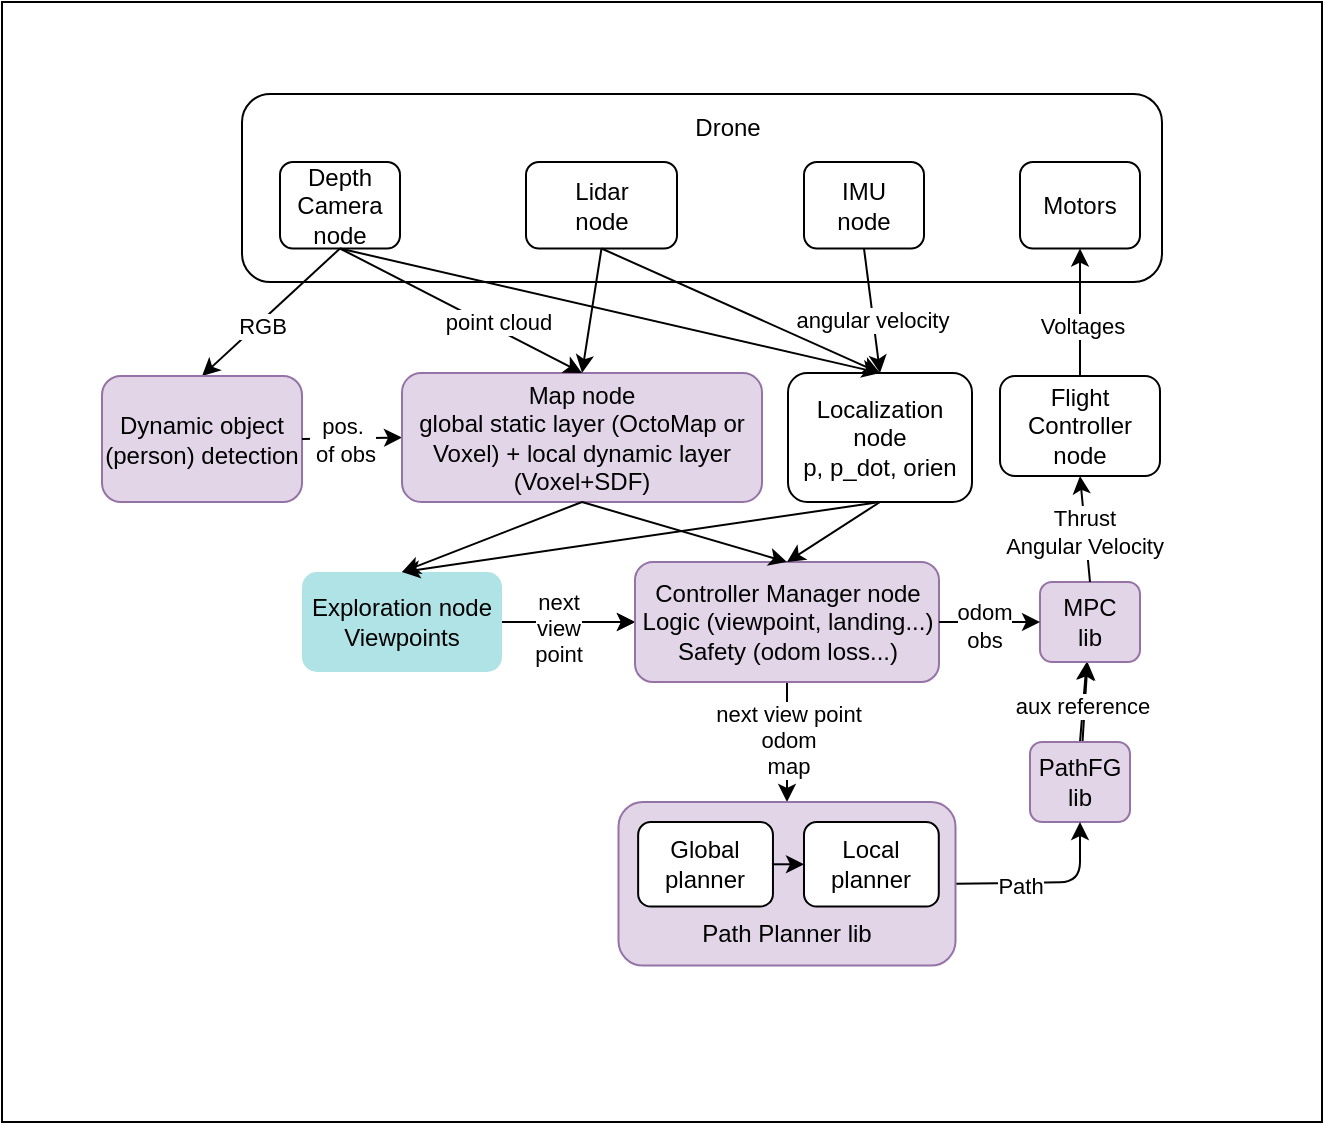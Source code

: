 <mxfile pages="3">
    <diagram id="RxDyDp7E_9olwF9vVT94" name="architecture">
        <mxGraphModel dx="740" dy="430" grid="1" gridSize="10" guides="1" tooltips="1" connect="1" arrows="1" fold="1" page="1" pageScale="1" pageWidth="827" pageHeight="1169" math="0" shadow="0">
            <root>
                <mxCell id="0"/>
                <mxCell id="1" parent="0"/>
                <mxCell id="D1lKJ4flEsZFidLZuGgN-1" value="" style="rounded=0;whiteSpace=wrap;html=1;" parent="1" vertex="1">
                    <mxGeometry x="60" y="160" width="660" height="560" as="geometry"/>
                </mxCell>
                <mxCell id="2kjEBc9eWQu8f9wLqRiw-2" value="" style="rounded=1;whiteSpace=wrap;html=1;fontSize=12;" parent="1" vertex="1">
                    <mxGeometry x="180" y="206" width="460" height="94" as="geometry"/>
                </mxCell>
                <mxCell id="2kjEBc9eWQu8f9wLqRiw-7" value="IMU&lt;div&gt;node&lt;/div&gt;" style="rounded=1;whiteSpace=wrap;html=1;fontSize=12;flipH=1;" parent="1" vertex="1">
                    <mxGeometry x="461" y="240" width="60" height="43.25" as="geometry"/>
                </mxCell>
                <mxCell id="2kjEBc9eWQu8f9wLqRiw-8" value="Flight Controller&lt;div&gt;node&lt;/div&gt;" style="rounded=1;whiteSpace=wrap;html=1;fontSize=12;" parent="1" vertex="1">
                    <mxGeometry x="559" y="347" width="80" height="50" as="geometry"/>
                </mxCell>
                <mxCell id="2kjEBc9eWQu8f9wLqRiw-10" value="" style="edgeStyle=none;html=1;exitX=0.5;exitY=0;exitDx=0;exitDy=0;" parent="1" source="2kjEBc9eWQu8f9wLqRiw-13" target="2kjEBc9eWQu8f9wLqRiw-14" edge="1">
                    <mxGeometry relative="1" as="geometry"/>
                </mxCell>
                <mxCell id="2kjEBc9eWQu8f9wLqRiw-11" value="" style="edgeStyle=none;html=1;" parent="1" source="2kjEBc9eWQu8f9wLqRiw-13" target="2kjEBc9eWQu8f9wLqRiw-14" edge="1">
                    <mxGeometry relative="1" as="geometry"/>
                </mxCell>
                <mxCell id="2kjEBc9eWQu8f9wLqRiw-12" value="aux reference" style="edgeLabel;html=1;align=center;verticalAlign=middle;resizable=0;points=[];" parent="2kjEBc9eWQu8f9wLqRiw-11" vertex="1" connectable="0">
                    <mxGeometry x="-0.11" y="2" relative="1" as="geometry">
                        <mxPoint as="offset"/>
                    </mxGeometry>
                </mxCell>
                <mxCell id="2kjEBc9eWQu8f9wLqRiw-13" value="PathFG&lt;div&gt;lib&lt;/div&gt;" style="rounded=1;whiteSpace=wrap;html=1;fontSize=12;fillColor=#e1d5e7;strokeColor=#9673a6;" parent="1" vertex="1">
                    <mxGeometry x="574" y="530" width="50" height="40" as="geometry"/>
                </mxCell>
                <mxCell id="2kjEBc9eWQu8f9wLqRiw-14" value="MPC&lt;div&gt;lib&lt;/div&gt;" style="rounded=1;whiteSpace=wrap;html=1;fontSize=12;fillColor=#e1d5e7;strokeColor=#9673a6;" parent="1" vertex="1">
                    <mxGeometry x="579" y="450" width="50" height="40" as="geometry"/>
                </mxCell>
                <mxCell id="2kjEBc9eWQu8f9wLqRiw-15" value="" style="endArrow=classic;html=1;exitX=0.5;exitY=1;exitDx=0;exitDy=0;entryX=0.5;entryY=0;entryDx=0;entryDy=0;" parent="1" source="2kjEBc9eWQu8f9wLqRiw-42" target="2kjEBc9eWQu8f9wLqRiw-32" edge="1">
                    <mxGeometry width="50" height="50" relative="1" as="geometry">
                        <mxPoint x="184" y="509" as="sourcePoint"/>
                        <mxPoint x="384" y="499" as="targetPoint"/>
                    </mxGeometry>
                </mxCell>
                <mxCell id="2kjEBc9eWQu8f9wLqRiw-16" value="next view point&lt;div&gt;odom&lt;/div&gt;&lt;div&gt;map&lt;/div&gt;" style="edgeLabel;html=1;align=center;verticalAlign=middle;resizable=0;points=[];" parent="2kjEBc9eWQu8f9wLqRiw-15" vertex="1" connectable="0">
                    <mxGeometry x="-0.38" y="1" relative="1" as="geometry">
                        <mxPoint x="-1" y="10" as="offset"/>
                    </mxGeometry>
                </mxCell>
                <mxCell id="2kjEBc9eWQu8f9wLqRiw-18" value="" style="endArrow=classic;html=1;exitX=1;exitY=0.5;exitDx=0;exitDy=0;entryX=0.5;entryY=1;entryDx=0;entryDy=0;" parent="1" source="2kjEBc9eWQu8f9wLqRiw-32" target="2kjEBc9eWQu8f9wLqRiw-13" edge="1">
                    <mxGeometry width="50" height="50" relative="1" as="geometry">
                        <mxPoint x="330" y="399" as="sourcePoint"/>
                        <mxPoint x="599" y="559" as="targetPoint"/>
                        <Array as="points">
                            <mxPoint x="599" y="600"/>
                        </Array>
                    </mxGeometry>
                </mxCell>
                <mxCell id="2kjEBc9eWQu8f9wLqRiw-19" value="Path" style="edgeLabel;html=1;align=center;verticalAlign=middle;resizable=0;points=[];" parent="2kjEBc9eWQu8f9wLqRiw-18" vertex="1" connectable="0">
                    <mxGeometry x="-0.115" y="-1" relative="1" as="geometry">
                        <mxPoint x="-9" as="offset"/>
                    </mxGeometry>
                </mxCell>
                <mxCell id="2kjEBc9eWQu8f9wLqRiw-20" value="" style="endArrow=classic;html=1;exitX=0.5;exitY=0;exitDx=0;exitDy=0;entryX=0.5;entryY=1;entryDx=0;entryDy=0;" parent="1" source="2kjEBc9eWQu8f9wLqRiw-14" target="2kjEBc9eWQu8f9wLqRiw-8" edge="1">
                    <mxGeometry width="50" height="50" relative="1" as="geometry">
                        <mxPoint x="314" y="419" as="sourcePoint"/>
                        <mxPoint x="364" y="369" as="targetPoint"/>
                    </mxGeometry>
                </mxCell>
                <mxCell id="2kjEBc9eWQu8f9wLqRiw-21" value="Thrust&lt;div&gt;Angular Velocity&lt;/div&gt;" style="edgeLabel;html=1;align=center;verticalAlign=middle;resizable=0;points=[];" parent="2kjEBc9eWQu8f9wLqRiw-20" vertex="1" connectable="0">
                    <mxGeometry x="-0.058" y="1" relative="1" as="geometry">
                        <mxPoint as="offset"/>
                    </mxGeometry>
                </mxCell>
                <mxCell id="2kjEBc9eWQu8f9wLqRiw-22" value="Motors" style="rounded=1;whiteSpace=wrap;html=1;fontSize=12;flipH=1;" parent="1" vertex="1">
                    <mxGeometry x="569" y="240" width="60" height="43.25" as="geometry"/>
                </mxCell>
                <mxCell id="2kjEBc9eWQu8f9wLqRiw-23" value="" style="endArrow=classic;html=1;exitX=0.5;exitY=0;exitDx=0;exitDy=0;entryX=0.5;entryY=1;entryDx=0;entryDy=0;" parent="1" source="2kjEBc9eWQu8f9wLqRiw-8" target="2kjEBc9eWQu8f9wLqRiw-22" edge="1">
                    <mxGeometry width="50" height="50" relative="1" as="geometry">
                        <mxPoint x="314" y="430" as="sourcePoint"/>
                        <mxPoint x="364" y="380" as="targetPoint"/>
                    </mxGeometry>
                </mxCell>
                <mxCell id="2kjEBc9eWQu8f9wLqRiw-24" value="Voltages" style="edgeLabel;html=1;align=center;verticalAlign=middle;resizable=0;points=[];" parent="2kjEBc9eWQu8f9wLqRiw-23" vertex="1" connectable="0">
                    <mxGeometry x="0.173" y="-1" relative="1" as="geometry">
                        <mxPoint y="12" as="offset"/>
                    </mxGeometry>
                </mxCell>
                <mxCell id="2kjEBc9eWQu8f9wLqRiw-25" value="Depth Camera&lt;div&gt;node&lt;/div&gt;" style="rounded=1;whiteSpace=wrap;html=1;fontSize=12;flipH=1;" parent="1" vertex="1">
                    <mxGeometry x="199" y="240" width="60" height="43.25" as="geometry"/>
                </mxCell>
                <mxCell id="2kjEBc9eWQu8f9wLqRiw-26" value="Lidar&lt;div&gt;node&lt;/div&gt;" style="rounded=1;whiteSpace=wrap;html=1;fontSize=12;flipH=1;" parent="1" vertex="1">
                    <mxGeometry x="322" y="240" width="75.5" height="43.25" as="geometry"/>
                </mxCell>
                <mxCell id="2kjEBc9eWQu8f9wLqRiw-29" value="" style="endArrow=classic;html=1;exitX=0.5;exitY=1;exitDx=0;exitDy=0;entryX=0.5;entryY=0;entryDx=0;entryDy=0;" parent="1" source="2kjEBc9eWQu8f9wLqRiw-25" target="2kjEBc9eWQu8f9wLqRiw-52" edge="1">
                    <mxGeometry width="50" height="50" relative="1" as="geometry">
                        <mxPoint x="340" y="440" as="sourcePoint"/>
                        <mxPoint x="462.0" y="354" as="targetPoint"/>
                    </mxGeometry>
                </mxCell>
                <mxCell id="2kjEBc9eWQu8f9wLqRiw-30" value="RGB" style="edgeLabel;html=1;align=center;verticalAlign=middle;resizable=0;points=[];" parent="2kjEBc9eWQu8f9wLqRiw-29" vertex="1" connectable="0">
                    <mxGeometry x="0.158" y="1" relative="1" as="geometry">
                        <mxPoint y="1" as="offset"/>
                    </mxGeometry>
                </mxCell>
                <mxCell id="2kjEBc9eWQu8f9wLqRiw-37" value="Drone" style="rounded=1;whiteSpace=wrap;html=1;fontSize=12;strokeColor=none;" parent="1" vertex="1">
                    <mxGeometry x="378.07" y="207.75" width="90" height="30.5" as="geometry"/>
                </mxCell>
                <mxCell id="2kjEBc9eWQu8f9wLqRiw-38" value="" style="edgeStyle=none;html=1;" parent="1" source="2kjEBc9eWQu8f9wLqRiw-41" target="2kjEBc9eWQu8f9wLqRiw-42" edge="1">
                    <mxGeometry relative="1" as="geometry"/>
                </mxCell>
                <mxCell id="2kjEBc9eWQu8f9wLqRiw-39" value="" style="edgeStyle=none;html=1;" parent="1" source="2kjEBc9eWQu8f9wLqRiw-41" target="2kjEBc9eWQu8f9wLqRiw-42" edge="1">
                    <mxGeometry relative="1" as="geometry"/>
                </mxCell>
                <mxCell id="2kjEBc9eWQu8f9wLqRiw-40" value="next&lt;div&gt;view&lt;div&gt;point&lt;/div&gt;&lt;/div&gt;" style="edgeLabel;html=1;align=center;verticalAlign=middle;resizable=0;points=[];" parent="2kjEBc9eWQu8f9wLqRiw-39" vertex="1" connectable="0">
                    <mxGeometry x="-0.085" y="-3" relative="1" as="geometry">
                        <mxPoint x="-3" as="offset"/>
                    </mxGeometry>
                </mxCell>
                <mxCell id="2kjEBc9eWQu8f9wLqRiw-41" value="Exploration node&lt;div&gt;&lt;span style=&quot;background-color: transparent;&quot;&gt;Viewpoints&lt;/span&gt;&lt;/div&gt;" style="rounded=1;whiteSpace=wrap;html=1;fontSize=12;fillColor=#b0e3e6;strokeColor=none;" parent="1" vertex="1">
                    <mxGeometry x="210" y="445" width="100" height="50" as="geometry"/>
                </mxCell>
                <mxCell id="2kjEBc9eWQu8f9wLqRiw-42" value="Controller Manager node&lt;div&gt;Logic (viewpoint, landing...)&lt;/div&gt;&lt;div&gt;Safety (odom loss...)&lt;/div&gt;" style="rounded=1;whiteSpace=wrap;html=1;fontSize=12;fillColor=#e1d5e7;strokeColor=#9673a6;" parent="1" vertex="1">
                    <mxGeometry x="376.5" y="440" width="152" height="60" as="geometry"/>
                </mxCell>
                <mxCell id="2kjEBc9eWQu8f9wLqRiw-44" value="" style="endArrow=classic;html=1;exitX=0.5;exitY=1;exitDx=0;exitDy=0;entryX=0.5;entryY=0;entryDx=0;entryDy=0;" parent="1" source="2kjEBc9eWQu8f9wLqRiw-57" target="2kjEBc9eWQu8f9wLqRiw-41" edge="1">
                    <mxGeometry width="50" height="50" relative="1" as="geometry">
                        <mxPoint x="320" y="433" as="sourcePoint"/>
                        <mxPoint x="550" y="459" as="targetPoint"/>
                    </mxGeometry>
                </mxCell>
                <mxCell id="2kjEBc9eWQu8f9wLqRiw-48" value="" style="endArrow=classic;html=1;exitX=0.5;exitY=1;exitDx=0;exitDy=0;entryX=0.5;entryY=0;entryDx=0;entryDy=0;" parent="1" source="2kjEBc9eWQu8f9wLqRiw-7" target="2kjEBc9eWQu8f9wLqRiw-57" edge="1">
                    <mxGeometry width="50" height="50" relative="1" as="geometry">
                        <mxPoint x="500" y="460" as="sourcePoint"/>
                        <mxPoint x="350" y="354" as="targetPoint"/>
                    </mxGeometry>
                </mxCell>
                <mxCell id="2kjEBc9eWQu8f9wLqRiw-49" value="angular velocity" style="edgeLabel;html=1;align=center;verticalAlign=middle;resizable=0;points=[];" parent="2kjEBc9eWQu8f9wLqRiw-48" vertex="1" connectable="0">
                    <mxGeometry x="0.058" relative="1" as="geometry">
                        <mxPoint y="3" as="offset"/>
                    </mxGeometry>
                </mxCell>
                <mxCell id="2kjEBc9eWQu8f9wLqRiw-50" value="" style="endArrow=classic;html=1;exitX=1;exitY=0.5;exitDx=0;exitDy=0;entryX=0;entryY=0.5;entryDx=0;entryDy=0;" parent="1" source="2kjEBc9eWQu8f9wLqRiw-42" target="2kjEBc9eWQu8f9wLqRiw-14" edge="1">
                    <mxGeometry width="50" height="50" relative="1" as="geometry">
                        <mxPoint x="460" y="479" as="sourcePoint"/>
                        <mxPoint x="510" y="429" as="targetPoint"/>
                    </mxGeometry>
                </mxCell>
                <mxCell id="2kjEBc9eWQu8f9wLqRiw-51" value="odom&lt;div&gt;obs&lt;/div&gt;" style="edgeLabel;html=1;align=center;verticalAlign=middle;resizable=0;points=[];" parent="2kjEBc9eWQu8f9wLqRiw-50" vertex="1" connectable="0">
                    <mxGeometry x="-0.075" y="-2" relative="1" as="geometry">
                        <mxPoint x="-1" as="offset"/>
                    </mxGeometry>
                </mxCell>
                <mxCell id="2kjEBc9eWQu8f9wLqRiw-52" value="Dynamic object (person) detection" style="rounded=1;whiteSpace=wrap;html=1;fontSize=12;fillColor=#e1d5e7;strokeColor=#9673a6;" parent="1" vertex="1">
                    <mxGeometry x="110" y="347" width="100" height="63" as="geometry"/>
                </mxCell>
                <mxCell id="2kjEBc9eWQu8f9wLqRiw-53" value="" style="endArrow=classic;html=1;exitX=1;exitY=0.5;exitDx=0;exitDy=0;entryX=0;entryY=0.5;entryDx=0;entryDy=0;" parent="1" source="2kjEBc9eWQu8f9wLqRiw-52" target="2kjEBc9eWQu8f9wLqRiw-56" edge="1">
                    <mxGeometry width="50" height="50" relative="1" as="geometry">
                        <mxPoint x="357" y="567" as="sourcePoint"/>
                        <mxPoint x="250" y="349" as="targetPoint"/>
                    </mxGeometry>
                </mxCell>
                <mxCell id="2kjEBc9eWQu8f9wLqRiw-54" value="pos.&lt;div&gt;&amp;nbsp;of obs&lt;/div&gt;" style="edgeLabel;html=1;align=center;verticalAlign=middle;resizable=0;points=[];" parent="2kjEBc9eWQu8f9wLqRiw-53" vertex="1" connectable="0">
                    <mxGeometry x="-0.289" y="-1" relative="1" as="geometry">
                        <mxPoint x="2" as="offset"/>
                    </mxGeometry>
                </mxCell>
                <mxCell id="2kjEBc9eWQu8f9wLqRiw-56" value="Map node&lt;div&gt;&lt;span style=&quot;background-color: transparent;&quot;&gt;global static layer (OctoMap or Voxel) + local dynamic layer (Voxel+SDF)&lt;/span&gt;&lt;/div&gt;" style="rounded=1;whiteSpace=wrap;html=1;fontSize=12;fillColor=#e1d5e7;strokeColor=#9673a6;" parent="1" vertex="1">
                    <mxGeometry x="260" y="345.5" width="180" height="64.5" as="geometry"/>
                </mxCell>
                <mxCell id="2kjEBc9eWQu8f9wLqRiw-57" value="Localization node&lt;br&gt;&lt;div&gt;p, p_dot, orien&lt;/div&gt;" style="rounded=1;whiteSpace=wrap;html=1;fontSize=12;" parent="1" vertex="1">
                    <mxGeometry x="453" y="345.5" width="92" height="64.5" as="geometry"/>
                </mxCell>
                <mxCell id="oyBbcemZL-KbOg_agXBi-1" value="" style="endArrow=classic;html=1;entryX=0.5;entryY=0;entryDx=0;entryDy=0;exitX=0.5;exitY=1;exitDx=0;exitDy=0;" parent="1" source="2kjEBc9eWQu8f9wLqRiw-25" target="2kjEBc9eWQu8f9wLqRiw-56" edge="1">
                    <mxGeometry width="50" height="50" relative="1" as="geometry">
                        <mxPoint x="190" y="313" as="sourcePoint"/>
                        <mxPoint x="170" y="370" as="targetPoint"/>
                    </mxGeometry>
                </mxCell>
                <mxCell id="oyBbcemZL-KbOg_agXBi-2" value="point cloud" style="edgeLabel;html=1;align=center;verticalAlign=middle;resizable=0;points=[];" parent="oyBbcemZL-KbOg_agXBi-1" vertex="1" connectable="0">
                    <mxGeometry x="0.158" y="1" relative="1" as="geometry">
                        <mxPoint x="8" y="1" as="offset"/>
                    </mxGeometry>
                </mxCell>
                <mxCell id="oyBbcemZL-KbOg_agXBi-3" value="" style="endArrow=classic;html=1;exitX=0.5;exitY=1;exitDx=0;exitDy=0;entryX=0.5;entryY=0;entryDx=0;entryDy=0;" parent="1" source="2kjEBc9eWQu8f9wLqRiw-26" target="2kjEBc9eWQu8f9wLqRiw-56" edge="1">
                    <mxGeometry width="50" height="50" relative="1" as="geometry">
                        <mxPoint x="314.97" y="305" as="sourcePoint"/>
                        <mxPoint x="242.435" y="360" as="targetPoint"/>
                    </mxGeometry>
                </mxCell>
                <mxCell id="oyBbcemZL-KbOg_agXBi-9" value="" style="endArrow=classic;html=1;entryX=0.5;entryY=0;entryDx=0;entryDy=0;exitX=0.5;exitY=1;exitDx=0;exitDy=0;" parent="1" source="2kjEBc9eWQu8f9wLqRiw-26" target="2kjEBc9eWQu8f9wLqRiw-57" edge="1">
                    <mxGeometry width="50" height="50" relative="1" as="geometry">
                        <mxPoint x="350" y="310" as="sourcePoint"/>
                        <mxPoint x="403" y="370" as="targetPoint"/>
                    </mxGeometry>
                </mxCell>
                <mxCell id="oyBbcemZL-KbOg_agXBi-12" value="" style="endArrow=classic;html=1;entryX=0.5;entryY=0;entryDx=0;entryDy=0;exitX=0.5;exitY=1;exitDx=0;exitDy=0;" parent="1" source="2kjEBc9eWQu8f9wLqRiw-25" target="2kjEBc9eWQu8f9wLqRiw-57" edge="1">
                    <mxGeometry width="50" height="50" relative="1" as="geometry">
                        <mxPoint x="190" y="313" as="sourcePoint"/>
                        <mxPoint x="302" y="370" as="targetPoint"/>
                    </mxGeometry>
                </mxCell>
                <mxCell id="oyBbcemZL-KbOg_agXBi-16" value="" style="endArrow=classic;html=1;exitX=0.5;exitY=1;exitDx=0;exitDy=0;entryX=0.5;entryY=0;entryDx=0;entryDy=0;" parent="1" source="2kjEBc9eWQu8f9wLqRiw-56" target="2kjEBc9eWQu8f9wLqRiw-42" edge="1">
                    <mxGeometry width="50" height="50" relative="1" as="geometry">
                        <mxPoint x="403" y="409" as="sourcePoint"/>
                        <mxPoint x="309" y="479" as="targetPoint"/>
                    </mxGeometry>
                </mxCell>
                <mxCell id="oyBbcemZL-KbOg_agXBi-17" value="" style="endArrow=classic;html=1;exitX=0.5;exitY=1;exitDx=0;exitDy=0;entryX=0.5;entryY=0;entryDx=0;entryDy=0;" parent="1" source="2kjEBc9eWQu8f9wLqRiw-56" target="2kjEBc9eWQu8f9wLqRiw-41" edge="1">
                    <mxGeometry width="50" height="50" relative="1" as="geometry">
                        <mxPoint x="392.535" y="395" as="sourcePoint"/>
                        <mxPoint x="471" y="473" as="targetPoint"/>
                    </mxGeometry>
                </mxCell>
                <mxCell id="oyBbcemZL-KbOg_agXBi-18" value="" style="endArrow=classic;html=1;exitX=0.5;exitY=1;exitDx=0;exitDy=0;entryX=0.5;entryY=0;entryDx=0;entryDy=0;" parent="1" source="2kjEBc9eWQu8f9wLqRiw-57" target="2kjEBc9eWQu8f9wLqRiw-42" edge="1">
                    <mxGeometry width="50" height="50" relative="1" as="geometry">
                        <mxPoint x="312" y="422" as="sourcePoint"/>
                        <mxPoint x="481" y="483" as="targetPoint"/>
                    </mxGeometry>
                </mxCell>
                <mxCell id="2kjEBc9eWQu8f9wLqRiw-32" value="" style="rounded=1;whiteSpace=wrap;html=1;fontSize=12;fillColor=#e1d5e7;strokeColor=#9673a6;" parent="1" vertex="1">
                    <mxGeometry x="368.25" y="560" width="168.5" height="81.81" as="geometry"/>
                </mxCell>
                <mxCell id="2kjEBc9eWQu8f9wLqRiw-33" value="Global planner" style="rounded=1;whiteSpace=wrap;html=1;fontSize=12;" parent="1" vertex="1">
                    <mxGeometry x="378.073" y="569.999" width="67.4" height="42.293" as="geometry"/>
                </mxCell>
                <mxCell id="2kjEBc9eWQu8f9wLqRiw-34" value="Local planner" style="rounded=1;whiteSpace=wrap;html=1;fontSize=12;" parent="1" vertex="1">
                    <mxGeometry x="460.997" y="569.999" width="67.4" height="42.293" as="geometry"/>
                </mxCell>
                <mxCell id="2kjEBc9eWQu8f9wLqRiw-35" value="Path Planner lib" style="rounded=1;whiteSpace=wrap;html=1;fontSize=12;strokeColor=none;fillColor=none;" parent="1" vertex="1">
                    <mxGeometry x="401.95" y="609.564" width="101.1" height="32.248" as="geometry"/>
                </mxCell>
                <mxCell id="2kjEBc9eWQu8f9wLqRiw-36" value="" style="endArrow=classic;html=1;exitX=1;exitY=0.5;exitDx=0;exitDy=0;entryX=0;entryY=0.5;entryDx=0;entryDy=0;" parent="1" source="2kjEBc9eWQu8f9wLqRiw-33" target="2kjEBc9eWQu8f9wLqRiw-34" edge="1">
                    <mxGeometry width="50" height="50" relative="1" as="geometry">
                        <mxPoint x="353.033" y="514.051" as="sourcePoint"/>
                        <mxPoint x="409.2" y="461.185" as="targetPoint"/>
                    </mxGeometry>
                </mxCell>
            </root>
        </mxGraphModel>
    </diagram>
    <diagram id="bTce28yDaGuGycFOFQcF" name="simulation">
        <mxGraphModel dx="924" dy="614" grid="1" gridSize="10" guides="1" tooltips="1" connect="1" arrows="1" fold="1" page="1" pageScale="1" pageWidth="827" pageHeight="1169" math="0" shadow="0">
            <root>
                <mxCell id="0"/>
                <mxCell id="1" parent="0"/>
                <mxCell id="vKj7g5qV0LtWivRjmtj6-1" value="" style="rounded=0;whiteSpace=wrap;html=1;" parent="1" vertex="1">
                    <mxGeometry x="520" y="203.5" width="910" height="526.5" as="geometry"/>
                </mxCell>
                <mxCell id="qmgRHSxq8p3-rUCt2yik-1" value="j" style="group;fontStyle=2" parent="1" vertex="1" connectable="0">
                    <mxGeometry x="789" y="560" width="281" height="180" as="geometry"/>
                </mxCell>
                <mxCell id="qmgRHSxq8p3-rUCt2yik-2" value="" style="rounded=0;whiteSpace=wrap;html=1;fontSize=12;fillColor=#fff2cc;strokeColor=#d6b656;" parent="qmgRHSxq8p3-rUCt2yik-1" vertex="1">
                    <mxGeometry y="1" width="237.77" height="139" as="geometry"/>
                </mxCell>
                <mxCell id="qmgRHSxq8p3-rUCt2yik-3" value="RGB-D camera" style="rounded=1;whiteSpace=wrap;html=1;fontSize=12;" parent="qmgRHSxq8p3-rUCt2yik-1" vertex="1">
                    <mxGeometry x="120" y="20" width="96.15" height="60" as="geometry"/>
                </mxCell>
                <mxCell id="qmgRHSxq8p3-rUCt2yik-4" value="&lt;font style=&quot;font-size: 16px;&quot;&gt;Gazebo&lt;/font&gt;&lt;div&gt;&lt;font style=&quot;font-size: 16px;&quot;&gt;(Harmonic)&lt;/font&gt;&lt;/div&gt;" style="rounded=0;whiteSpace=wrap;html=1;fontSize=12;opacity=0;" parent="qmgRHSxq8p3-rUCt2yik-1" vertex="1">
                    <mxGeometry x="5.404" y="88" width="232.365" height="40" as="geometry"/>
                </mxCell>
                <mxCell id="qmgRHSxq8p3-rUCt2yik-5" value="motors" style="rounded=1;whiteSpace=wrap;html=1;fontSize=12;" parent="qmgRHSxq8p3-rUCt2yik-1" vertex="1">
                    <mxGeometry x="23.777" y="20" width="86.462" height="60" as="geometry"/>
                </mxCell>
                <mxCell id="qmgRHSxq8p3-rUCt2yik-6" value="" style="rounded=0;whiteSpace=wrap;html=1;fontSize=12;fillColor=#e1d5e7;strokeColor=#9673a6;" parent="1" vertex="1">
                    <mxGeometry x="960" y="280" width="430" height="249" as="geometry"/>
                </mxCell>
                <mxCell id="qmgRHSxq8p3-rUCt2yik-7" value="" style="rounded=0;whiteSpace=wrap;html=1;fontSize=12;fillColor=#d5e8d4;strokeColor=#82b366;" parent="1" vertex="1">
                    <mxGeometry x="560" y="339.5" width="260" height="180" as="geometry"/>
                </mxCell>
                <mxCell id="qmgRHSxq8p3-rUCt2yik-8" value="IMU&lt;div&gt;(uORB topic)&lt;/div&gt;" style="rounded=1;whiteSpace=wrap;html=1;fontSize=12;" parent="1" vertex="1">
                    <mxGeometry x="600" y="369.5" width="90" height="70" as="geometry"/>
                </mxCell>
                <mxCell id="qmgRHSxq8p3-rUCt2yik-9" value="uXRCE-DDS&lt;div&gt;client&lt;/div&gt;" style="rounded=1;whiteSpace=wrap;html=1;fontSize=12;" parent="1" vertex="1">
                    <mxGeometry x="730" y="369.5" width="70" height="70" as="geometry"/>
                </mxCell>
                <mxCell id="qmgRHSxq8p3-rUCt2yik-10" value="uXRCE-DDS&lt;div&gt;agent&lt;/div&gt;" style="rounded=1;whiteSpace=wrap;html=1;fontSize=12;" parent="1" vertex="1">
                    <mxGeometry x="850.5" y="374.5" width="85" height="60" as="geometry"/>
                </mxCell>
                <mxCell id="qmgRHSxq8p3-rUCt2yik-11" value="&lt;div&gt;ROS2 topic publisher&lt;/div&gt;" style="rounded=1;whiteSpace=wrap;html=1;fontSize=12;arcSize=25;" parent="1" vertex="1">
                    <mxGeometry x="1035" y="289.5" width="170" height="40" as="geometry"/>
                </mxCell>
                <mxCell id="qmgRHSxq8p3-rUCt2yik-12" value="&lt;font style=&quot;font-size: 18px;&quot;&gt;PX4&lt;/font&gt;" style="rounded=0;whiteSpace=wrap;html=1;fontSize=12;opacity=0;" parent="1" vertex="1">
                    <mxGeometry x="570" y="469.5" width="60" height="40" as="geometry"/>
                </mxCell>
                <mxCell id="qmgRHSxq8p3-rUCt2yik-13" value="&lt;font style=&quot;font-size: 16px;&quot;&gt;Navigation System&lt;/font&gt;&lt;div&gt;&lt;font style=&quot;font-size: 16px;&quot;&gt;+&lt;/font&gt;&lt;/div&gt;&lt;div&gt;&lt;font style=&quot;font-size: 16px;&quot;&gt;ROS2 Humble&lt;/font&gt;&lt;/div&gt;" style="rounded=0;whiteSpace=wrap;html=1;fontSize=12;opacity=0;" parent="1" vertex="1">
                    <mxGeometry x="964" y="469.5" width="190" height="40" as="geometry"/>
                </mxCell>
                <mxCell id="qmgRHSxq8p3-rUCt2yik-14" value="" style="endArrow=classic;startArrow=classic;html=1;exitX=1;exitY=0.5;exitDx=0;exitDy=0;entryX=0;entryY=0.5;entryDx=0;entryDy=0;" parent="1" source="qmgRHSxq8p3-rUCt2yik-9" target="qmgRHSxq8p3-rUCt2yik-10" edge="1">
                    <mxGeometry width="50" height="50" relative="1" as="geometry">
                        <mxPoint x="910" y="359.5" as="sourcePoint"/>
                        <mxPoint x="960" y="309.5" as="targetPoint"/>
                    </mxGeometry>
                </mxCell>
                <mxCell id="qmgRHSxq8p3-rUCt2yik-15" value="&lt;span style=&quot;background-color: transparent;&quot;&gt;ROS2 topic subscriber&lt;/span&gt;" style="rounded=1;whiteSpace=wrap;html=1;fontSize=12;arcSize=25;" parent="1" vertex="1">
                    <mxGeometry x="1205" y="463.5" width="170" height="40" as="geometry"/>
                </mxCell>
                <mxCell id="qmgRHSxq8p3-rUCt2yik-16" value="&lt;div&gt;ROS2 topic publisher&lt;/div&gt;" style="rounded=1;whiteSpace=wrap;html=1;fontSize=12;arcSize=25;" parent="1" vertex="1">
                    <mxGeometry x="1035" y="344.5" width="170" height="40" as="geometry"/>
                </mxCell>
                <mxCell id="qmgRHSxq8p3-rUCt2yik-17" value="Thurst Command" style="rounded=1;whiteSpace=wrap;html=1;fontSize=12;arcSize=25;" parent="1" vertex="1">
                    <mxGeometry x="1240" y="289.5" width="135" height="40" as="geometry"/>
                </mxCell>
                <mxCell id="qmgRHSxq8p3-rUCt2yik-18" value="Orientation Command" style="rounded=1;whiteSpace=wrap;html=1;fontSize=12;arcSize=25;" parent="1" vertex="1">
                    <mxGeometry x="1240" y="344.5" width="135" height="40" as="geometry"/>
                </mxCell>
                <mxCell id="qmgRHSxq8p3-rUCt2yik-19" value="low-level controller" style="rounded=1;whiteSpace=wrap;html=1;fontSize=12;arcSize=25;" parent="1" vertex="1">
                    <mxGeometry x="640" y="463.5" width="135" height="40" as="geometry"/>
                </mxCell>
                <mxCell id="qmgRHSxq8p3-rUCt2yik-20" value="" style="endArrow=classic;html=1;entryX=1;entryY=0.5;entryDx=0;entryDy=0;exitX=0;exitY=0.5;exitDx=0;exitDy=0;" parent="1" source="qmgRHSxq8p3-rUCt2yik-18" target="qmgRHSxq8p3-rUCt2yik-16" edge="1">
                    <mxGeometry width="50" height="50" relative="1" as="geometry">
                        <mxPoint x="1020" y="479.5" as="sourcePoint"/>
                        <mxPoint x="1070" y="429.5" as="targetPoint"/>
                    </mxGeometry>
                </mxCell>
                <mxCell id="qmgRHSxq8p3-rUCt2yik-21" value="" style="endArrow=classic;html=1;entryX=1;entryY=0.5;entryDx=0;entryDy=0;exitX=0;exitY=0.5;exitDx=0;exitDy=0;" parent="1" source="qmgRHSxq8p3-rUCt2yik-17" target="qmgRHSxq8p3-rUCt2yik-11" edge="1">
                    <mxGeometry width="50" height="50" relative="1" as="geometry">
                        <mxPoint x="1250" y="432.5" as="sourcePoint"/>
                        <mxPoint x="1215" y="432.5" as="targetPoint"/>
                    </mxGeometry>
                </mxCell>
                <mxCell id="qmgRHSxq8p3-rUCt2yik-22" value="" style="endArrow=classic;html=1;entryX=0;entryY=0.5;entryDx=0;entryDy=0;" parent="1" source="qmgRHSxq8p3-rUCt2yik-8" target="qmgRHSxq8p3-rUCt2yik-9" edge="1">
                    <mxGeometry width="50" height="50" relative="1" as="geometry">
                        <mxPoint x="950" y="469.5" as="sourcePoint"/>
                        <mxPoint x="1000" y="419.5" as="targetPoint"/>
                    </mxGeometry>
                </mxCell>
                <mxCell id="qmgRHSxq8p3-rUCt2yik-23" value="&lt;span style=&quot;background-color: transparent;&quot;&gt;ROS2 topic subscriber&lt;/span&gt;" style="rounded=1;whiteSpace=wrap;html=1;fontSize=12;arcSize=25;" parent="1" vertex="1">
                    <mxGeometry x="1035" y="398.5" width="170" height="40" as="geometry"/>
                </mxCell>
                <mxCell id="qmgRHSxq8p3-rUCt2yik-24" value="" style="endArrow=classic;html=1;entryX=1;entryY=0.25;entryDx=0;entryDy=0;exitX=0;exitY=0.5;exitDx=0;exitDy=0;" parent="1" source="qmgRHSxq8p3-rUCt2yik-11" target="qmgRHSxq8p3-rUCt2yik-10" edge="1">
                    <mxGeometry width="50" height="50" relative="1" as="geometry">
                        <mxPoint x="950" y="469.5" as="sourcePoint"/>
                        <mxPoint x="1000" y="419.5" as="targetPoint"/>
                    </mxGeometry>
                </mxCell>
                <mxCell id="qmgRHSxq8p3-rUCt2yik-25" value="" style="endArrow=classic;html=1;entryX=1;entryY=0.5;entryDx=0;entryDy=0;exitX=0;exitY=0.5;exitDx=0;exitDy=0;" parent="1" source="qmgRHSxq8p3-rUCt2yik-16" target="qmgRHSxq8p3-rUCt2yik-10" edge="1">
                    <mxGeometry width="50" height="50" relative="1" as="geometry">
                        <mxPoint x="1045" y="309.5" as="sourcePoint"/>
                        <mxPoint x="953" y="414.5" as="targetPoint"/>
                    </mxGeometry>
                </mxCell>
                <mxCell id="qmgRHSxq8p3-rUCt2yik-26" value="" style="endArrow=classic;html=1;entryX=0;entryY=0.5;entryDx=0;entryDy=0;exitX=1;exitY=0.75;exitDx=0;exitDy=0;" parent="1" source="qmgRHSxq8p3-rUCt2yik-10" target="qmgRHSxq8p3-rUCt2yik-23" edge="1">
                    <mxGeometry width="50" height="50" relative="1" as="geometry">
                        <mxPoint x="1055" y="319.5" as="sourcePoint"/>
                        <mxPoint x="963" y="424.5" as="targetPoint"/>
                    </mxGeometry>
                </mxCell>
                <mxCell id="qmgRHSxq8p3-rUCt2yik-27" value="" style="endArrow=classic;html=1;entryX=0.5;entryY=0;entryDx=0;entryDy=0;exitX=0.5;exitY=1;exitDx=0;exitDy=0;" parent="1" source="qmgRHSxq8p3-rUCt2yik-9" target="qmgRHSxq8p3-rUCt2yik-19" edge="1">
                    <mxGeometry width="50" height="50" relative="1" as="geometry">
                        <mxPoint x="950" y="469.5" as="sourcePoint"/>
                        <mxPoint x="1000" y="419.5" as="targetPoint"/>
                    </mxGeometry>
                </mxCell>
                <mxCell id="qmgRHSxq8p3-rUCt2yik-28" value="" style="endArrow=classic;html=1;exitX=0.5;exitY=1;exitDx=0;exitDy=0;entryX=0;entryY=0.5;entryDx=0;entryDy=0;" parent="1" source="qmgRHSxq8p3-rUCt2yik-19" target="qmgRHSxq8p3-rUCt2yik-5" edge="1">
                    <mxGeometry width="50" height="50" relative="1" as="geometry">
                        <mxPoint x="950" y="469.5" as="sourcePoint"/>
                        <mxPoint x="740" y="639.5" as="targetPoint"/>
                    </mxGeometry>
                </mxCell>
                <mxCell id="qmgRHSxq8p3-rUCt2yik-29" value="" style="endArrow=classic;html=1;exitX=1;exitY=0.5;exitDx=0;exitDy=0;entryX=0;entryY=0.5;entryDx=0;entryDy=0;" parent="1" source="qmgRHSxq8p3-rUCt2yik-3" target="qmgRHSxq8p3-rUCt2yik-15" edge="1">
                    <mxGeometry width="50" height="50" relative="1" as="geometry">
                        <mxPoint x="950" y="469.5" as="sourcePoint"/>
                        <mxPoint x="1000" y="419.5" as="targetPoint"/>
                    </mxGeometry>
                </mxCell>
            </root>
        </mxGraphModel>
    </diagram>
    <diagram id="s0zww9YA-1pB_BOCB6qn" name="Naming rules">
        <mxGraphModel dx="871" dy="506" grid="1" gridSize="10" guides="1" tooltips="1" connect="1" arrows="1" fold="1" page="1" pageScale="1" pageWidth="827" pageHeight="1169" math="0" shadow="0">
            <root>
                <mxCell id="0"/>
                <mxCell id="1" parent="0"/>
                <UserObject label="Naming rules&#xa;&#xa;&#xa;Item                Naming Style              Example              Notes&#xa;Function names      camelCase                 getOdom()            Starts with verb&#xa;Variable names      snake_case                variable_name        Lowercase with underscores&#xa;Member variables    snake_case + trailing_    member_variable_     Trailing underscore marks members&#xa;File names          snake_case                rrt_star.cpp         Lowercase with underscores&#xa;Class/Struct names  PascalCase                ImageProcessor       Each word capitalized no underscores&#xa;name_space names    snake_case                fast_planner         Lowercase with underscores" link="Naming rules&#xa;&#xa;&#xa;Item                Naming Style               Example              Notes&#xa;Function names        camelCase                   getOdom()            Starts with a verb then camelCase&#xa;Variable names        snake_case                   variable_name        Lowercase with underscores&#xa;Member variables    snake_case + trailing _       member_variable_     Trailing underscore marks members&#xa;File names            snake_case                   rrt_star.cpp         Lowercase with underscores&#xa;Class/Struct names    PascalCase                   ImageProcessor        Each word capitalized no underscores&#xa;name_space names    snake_case                   fast_planner         Lowercase with underscores" id="Ofmkg4F3qvc2oEOee1Ha-1">
                    <mxCell style="text;whiteSpace=wrap;fontFamily=Courier New;" vertex="1" parent="1">
                        <mxGeometry x="20" y="120" width="780" height="200" as="geometry"/>
                    </mxCell>
                </UserObject>
            </root>
        </mxGraphModel>
    </diagram>
</mxfile>